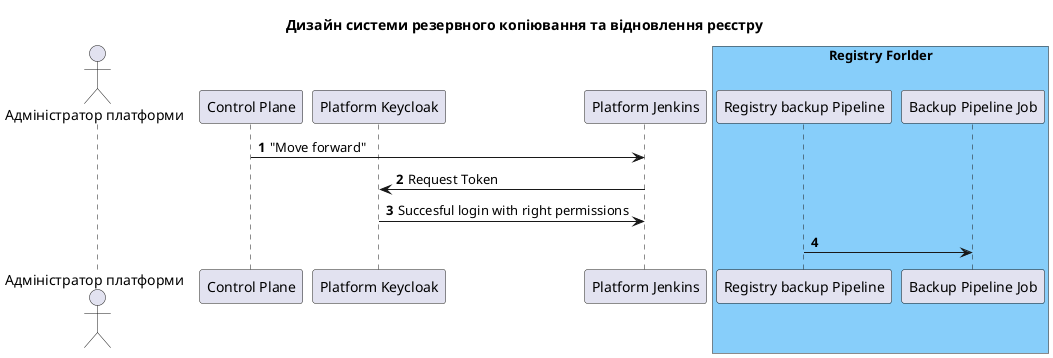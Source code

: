 @startuml

title Дизайн системи резервного копіювання та відновлення реєстру

actor "Адміністратор платформи" as admin order 10
participant "Control Plane" as cp order 15
participant "Platform Keycloak" as keycloak order 20
participant "Platform Jenkins" as jenkins order 30
box "Registry Forlder" #LightSkyBlue
participant "Registry backup Pipeline" as backup_pipeline order 40
participant "Backup Pipeline Job" as run_pipeline order 50
end box

autonumber

cp -> jenkins: "Move forward"
jenkins -> keycloak: Request Token
keycloak -> jenkins: Succesful login with right permissions

backup_pipeline -> run_pipeline

@endumlß